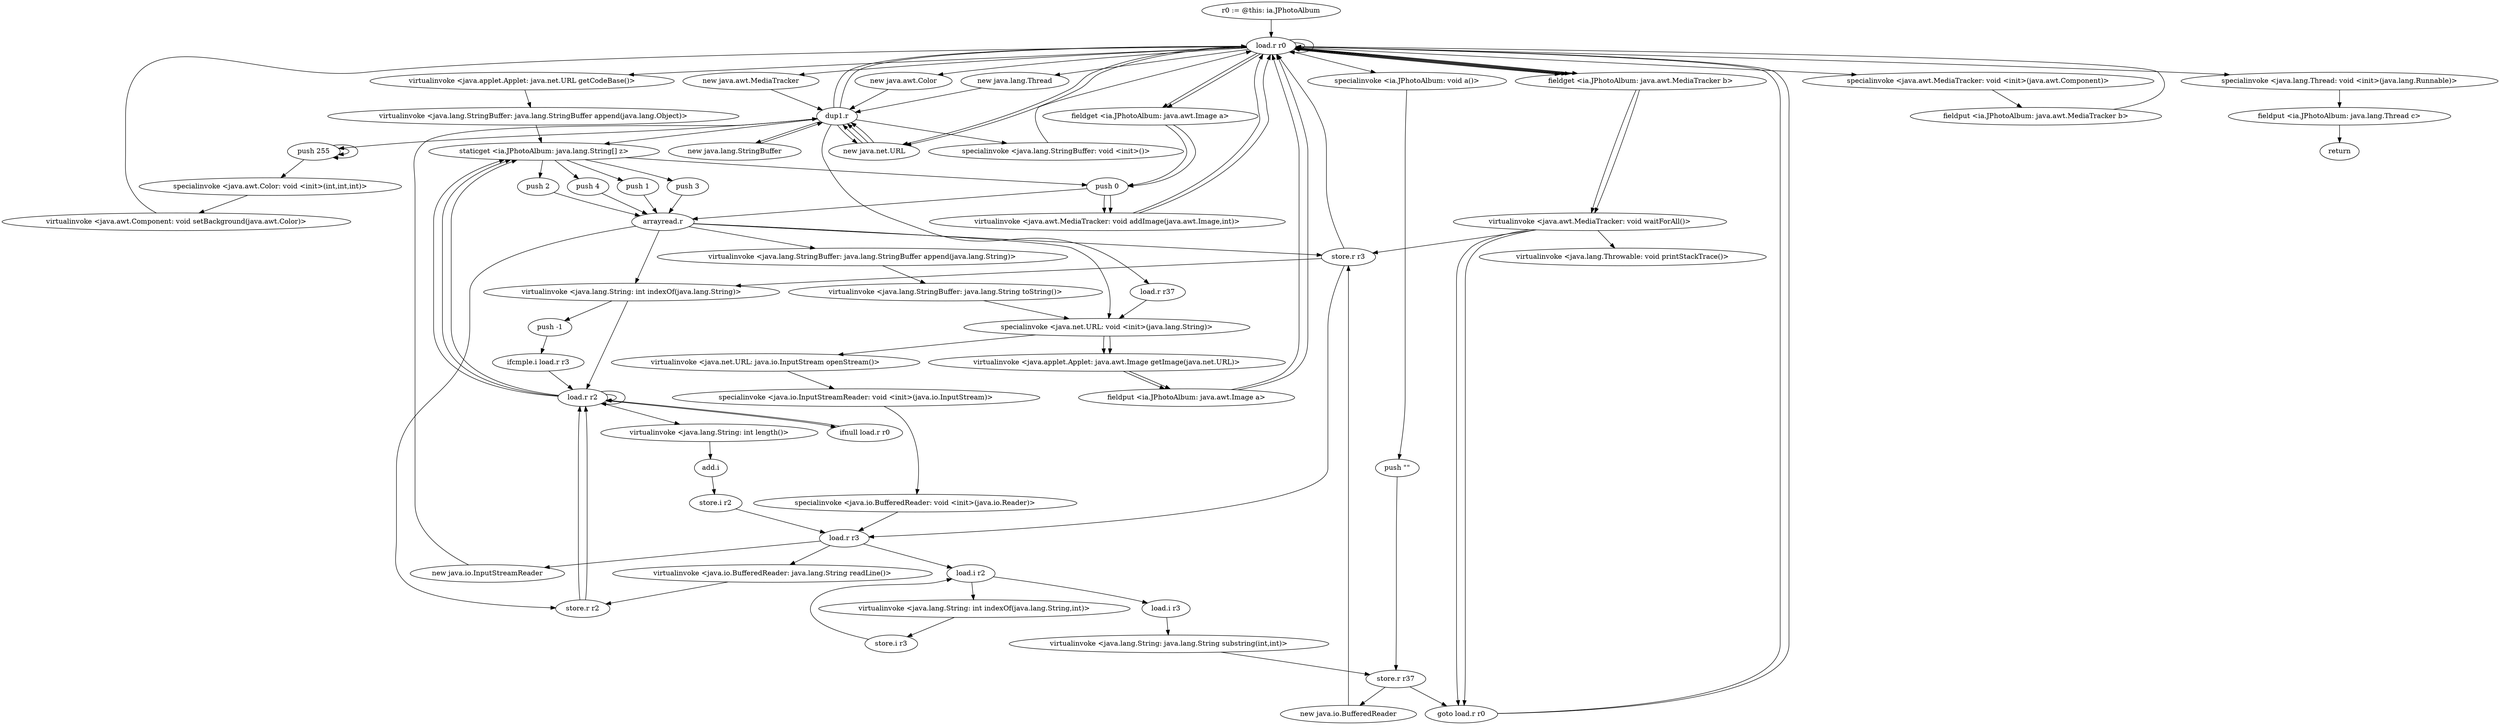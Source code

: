 digraph "" {
    "r0 := @this: ia.JPhotoAlbum"
    "load.r r0"
    "r0 := @this: ia.JPhotoAlbum"->"load.r r0";
    "new java.awt.MediaTracker"
    "load.r r0"->"new java.awt.MediaTracker";
    "dup1.r"
    "new java.awt.MediaTracker"->"dup1.r";
    "dup1.r"->"load.r r0";
    "specialinvoke <java.awt.MediaTracker: void <init>(java.awt.Component)>"
    "load.r r0"->"specialinvoke <java.awt.MediaTracker: void <init>(java.awt.Component)>";
    "fieldput <ia.JPhotoAlbum: java.awt.MediaTracker b>"
    "specialinvoke <java.awt.MediaTracker: void <init>(java.awt.Component)>"->"fieldput <ia.JPhotoAlbum: java.awt.MediaTracker b>";
    "fieldput <ia.JPhotoAlbum: java.awt.MediaTracker b>"->"load.r r0";
    "new java.awt.Color"
    "load.r r0"->"new java.awt.Color";
    "new java.awt.Color"->"dup1.r";
    "push 255"
    "dup1.r"->"push 255";
    "push 255"->"push 255";
    "push 255"->"push 255";
    "specialinvoke <java.awt.Color: void <init>(int,int,int)>"
    "push 255"->"specialinvoke <java.awt.Color: void <init>(int,int,int)>";
    "virtualinvoke <java.awt.Component: void setBackground(java.awt.Color)>"
    "specialinvoke <java.awt.Color: void <init>(int,int,int)>"->"virtualinvoke <java.awt.Component: void setBackground(java.awt.Color)>";
    "virtualinvoke <java.awt.Component: void setBackground(java.awt.Color)>"->"load.r r0";
    "specialinvoke <ia.JPhotoAlbum: void a()>"
    "load.r r0"->"specialinvoke <ia.JPhotoAlbum: void a()>";
    "push \"\""
    "specialinvoke <ia.JPhotoAlbum: void a()>"->"push \"\"";
    "store.r r37"
    "push \"\""->"store.r r37";
    "new java.io.BufferedReader"
    "store.r r37"->"new java.io.BufferedReader";
    "store.r r3"
    "new java.io.BufferedReader"->"store.r r3";
    "load.r r3"
    "store.r r3"->"load.r r3";
    "new java.io.InputStreamReader"
    "load.r r3"->"new java.io.InputStreamReader";
    "new java.io.InputStreamReader"->"dup1.r";
    "new java.net.URL"
    "dup1.r"->"new java.net.URL";
    "new java.net.URL"->"dup1.r";
    "staticget <ia.JPhotoAlbum: java.lang.String[] z>"
    "dup1.r"->"staticget <ia.JPhotoAlbum: java.lang.String[] z>";
    "push 1"
    "staticget <ia.JPhotoAlbum: java.lang.String[] z>"->"push 1";
    "arrayread.r"
    "push 1"->"arrayread.r";
    "specialinvoke <java.net.URL: void <init>(java.lang.String)>"
    "arrayread.r"->"specialinvoke <java.net.URL: void <init>(java.lang.String)>";
    "virtualinvoke <java.net.URL: java.io.InputStream openStream()>"
    "specialinvoke <java.net.URL: void <init>(java.lang.String)>"->"virtualinvoke <java.net.URL: java.io.InputStream openStream()>";
    "specialinvoke <java.io.InputStreamReader: void <init>(java.io.InputStream)>"
    "virtualinvoke <java.net.URL: java.io.InputStream openStream()>"->"specialinvoke <java.io.InputStreamReader: void <init>(java.io.InputStream)>";
    "specialinvoke <java.io.BufferedReader: void <init>(java.io.Reader)>"
    "specialinvoke <java.io.InputStreamReader: void <init>(java.io.InputStream)>"->"specialinvoke <java.io.BufferedReader: void <init>(java.io.Reader)>";
    "specialinvoke <java.io.BufferedReader: void <init>(java.io.Reader)>"->"load.r r3";
    "virtualinvoke <java.io.BufferedReader: java.lang.String readLine()>"
    "load.r r3"->"virtualinvoke <java.io.BufferedReader: java.lang.String readLine()>";
    "store.r r2"
    "virtualinvoke <java.io.BufferedReader: java.lang.String readLine()>"->"store.r r2";
    "load.r r2"
    "store.r r2"->"load.r r2";
    "ifnull load.r r0"
    "load.r r2"->"ifnull load.r r0";
    "ifnull load.r r0"->"load.r r2";
    "load.r r2"->"staticget <ia.JPhotoAlbum: java.lang.String[] z>";
    "push 3"
    "staticget <ia.JPhotoAlbum: java.lang.String[] z>"->"push 3";
    "push 3"->"arrayread.r";
    "virtualinvoke <java.lang.String: int indexOf(java.lang.String)>"
    "arrayread.r"->"virtualinvoke <java.lang.String: int indexOf(java.lang.String)>";
    "push -1"
    "virtualinvoke <java.lang.String: int indexOf(java.lang.String)>"->"push -1";
    "ifcmple.i load.r r3"
    "push -1"->"ifcmple.i load.r r3";
    "ifcmple.i load.r r3"->"load.r r2";
    "load.r r2"->"load.r r2";
    "load.r r2"->"load.r r2";
    "load.r r2"->"staticget <ia.JPhotoAlbum: java.lang.String[] z>";
    "push 2"
    "staticget <ia.JPhotoAlbum: java.lang.String[] z>"->"push 2";
    "push 2"->"arrayread.r";
    "arrayread.r"->"store.r r2";
    "store.r r2"->"load.r r2";
    "load.r r2"->"staticget <ia.JPhotoAlbum: java.lang.String[] z>";
    "push 0"
    "staticget <ia.JPhotoAlbum: java.lang.String[] z>"->"push 0";
    "push 0"->"arrayread.r";
    "arrayread.r"->"store.r r3";
    "store.r r3"->"virtualinvoke <java.lang.String: int indexOf(java.lang.String)>";
    "virtualinvoke <java.lang.String: int indexOf(java.lang.String)>"->"load.r r2";
    "virtualinvoke <java.lang.String: int length()>"
    "load.r r2"->"virtualinvoke <java.lang.String: int length()>";
    "add.i"
    "virtualinvoke <java.lang.String: int length()>"->"add.i";
    "store.i r2"
    "add.i"->"store.i r2";
    "store.i r2"->"load.r r3";
    "load.i r2"
    "load.r r3"->"load.i r2";
    "virtualinvoke <java.lang.String: int indexOf(java.lang.String,int)>"
    "load.i r2"->"virtualinvoke <java.lang.String: int indexOf(java.lang.String,int)>";
    "store.i r3"
    "virtualinvoke <java.lang.String: int indexOf(java.lang.String,int)>"->"store.i r3";
    "store.i r3"->"load.i r2";
    "load.i r3"
    "load.i r2"->"load.i r3";
    "virtualinvoke <java.lang.String: java.lang.String substring(int,int)>"
    "load.i r3"->"virtualinvoke <java.lang.String: java.lang.String substring(int,int)>";
    "virtualinvoke <java.lang.String: java.lang.String substring(int,int)>"->"store.r r37";
    "goto load.r r0"
    "store.r r37"->"goto load.r r0";
    "goto load.r r0"->"load.r r0";
    "load.r r0"->"load.r r0";
    "load.r r0"->"new java.net.URL";
    "new java.net.URL"->"dup1.r";
    "load.r r37"
    "dup1.r"->"load.r r37";
    "load.r r37"->"specialinvoke <java.net.URL: void <init>(java.lang.String)>";
    "virtualinvoke <java.applet.Applet: java.awt.Image getImage(java.net.URL)>"
    "specialinvoke <java.net.URL: void <init>(java.lang.String)>"->"virtualinvoke <java.applet.Applet: java.awt.Image getImage(java.net.URL)>";
    "fieldput <ia.JPhotoAlbum: java.awt.Image a>"
    "virtualinvoke <java.applet.Applet: java.awt.Image getImage(java.net.URL)>"->"fieldput <ia.JPhotoAlbum: java.awt.Image a>";
    "fieldput <ia.JPhotoAlbum: java.awt.Image a>"->"load.r r0";
    "fieldget <ia.JPhotoAlbum: java.awt.MediaTracker b>"
    "load.r r0"->"fieldget <ia.JPhotoAlbum: java.awt.MediaTracker b>";
    "fieldget <ia.JPhotoAlbum: java.awt.MediaTracker b>"->"load.r r0";
    "fieldget <ia.JPhotoAlbum: java.awt.Image a>"
    "load.r r0"->"fieldget <ia.JPhotoAlbum: java.awt.Image a>";
    "fieldget <ia.JPhotoAlbum: java.awt.Image a>"->"push 0";
    "virtualinvoke <java.awt.MediaTracker: void addImage(java.awt.Image,int)>"
    "push 0"->"virtualinvoke <java.awt.MediaTracker: void addImage(java.awt.Image,int)>";
    "virtualinvoke <java.awt.MediaTracker: void addImage(java.awt.Image,int)>"->"load.r r0";
    "load.r r0"->"fieldget <ia.JPhotoAlbum: java.awt.MediaTracker b>";
    "virtualinvoke <java.awt.MediaTracker: void waitForAll()>"
    "fieldget <ia.JPhotoAlbum: java.awt.MediaTracker b>"->"virtualinvoke <java.awt.MediaTracker: void waitForAll()>";
    "virtualinvoke <java.awt.MediaTracker: void waitForAll()>"->"goto load.r r0";
    "goto load.r r0"->"load.r r0";
    "new java.lang.Thread"
    "load.r r0"->"new java.lang.Thread";
    "new java.lang.Thread"->"dup1.r";
    "dup1.r"->"load.r r0";
    "specialinvoke <java.lang.Thread: void <init>(java.lang.Runnable)>"
    "load.r r0"->"specialinvoke <java.lang.Thread: void <init>(java.lang.Runnable)>";
    "fieldput <ia.JPhotoAlbum: java.lang.Thread c>"
    "specialinvoke <java.lang.Thread: void <init>(java.lang.Runnable)>"->"fieldput <ia.JPhotoAlbum: java.lang.Thread c>";
    "return"
    "fieldput <ia.JPhotoAlbum: java.lang.Thread c>"->"return";
    "virtualinvoke <java.awt.MediaTracker: void waitForAll()>"->"store.r r3";
    "store.r r3"->"load.r r0";
    "load.r r0"->"load.r r0";
    "load.r r0"->"new java.net.URL";
    "new java.net.URL"->"dup1.r";
    "new java.lang.StringBuffer"
    "dup1.r"->"new java.lang.StringBuffer";
    "new java.lang.StringBuffer"->"dup1.r";
    "specialinvoke <java.lang.StringBuffer: void <init>()>"
    "dup1.r"->"specialinvoke <java.lang.StringBuffer: void <init>()>";
    "specialinvoke <java.lang.StringBuffer: void <init>()>"->"load.r r0";
    "virtualinvoke <java.applet.Applet: java.net.URL getCodeBase()>"
    "load.r r0"->"virtualinvoke <java.applet.Applet: java.net.URL getCodeBase()>";
    "virtualinvoke <java.lang.StringBuffer: java.lang.StringBuffer append(java.lang.Object)>"
    "virtualinvoke <java.applet.Applet: java.net.URL getCodeBase()>"->"virtualinvoke <java.lang.StringBuffer: java.lang.StringBuffer append(java.lang.Object)>";
    "virtualinvoke <java.lang.StringBuffer: java.lang.StringBuffer append(java.lang.Object)>"->"staticget <ia.JPhotoAlbum: java.lang.String[] z>";
    "push 4"
    "staticget <ia.JPhotoAlbum: java.lang.String[] z>"->"push 4";
    "push 4"->"arrayread.r";
    "virtualinvoke <java.lang.StringBuffer: java.lang.StringBuffer append(java.lang.String)>"
    "arrayread.r"->"virtualinvoke <java.lang.StringBuffer: java.lang.StringBuffer append(java.lang.String)>";
    "virtualinvoke <java.lang.StringBuffer: java.lang.String toString()>"
    "virtualinvoke <java.lang.StringBuffer: java.lang.StringBuffer append(java.lang.String)>"->"virtualinvoke <java.lang.StringBuffer: java.lang.String toString()>";
    "virtualinvoke <java.lang.StringBuffer: java.lang.String toString()>"->"specialinvoke <java.net.URL: void <init>(java.lang.String)>";
    "specialinvoke <java.net.URL: void <init>(java.lang.String)>"->"virtualinvoke <java.applet.Applet: java.awt.Image getImage(java.net.URL)>";
    "virtualinvoke <java.applet.Applet: java.awt.Image getImage(java.net.URL)>"->"fieldput <ia.JPhotoAlbum: java.awt.Image a>";
    "fieldput <ia.JPhotoAlbum: java.awt.Image a>"->"load.r r0";
    "load.r r0"->"fieldget <ia.JPhotoAlbum: java.awt.MediaTracker b>";
    "fieldget <ia.JPhotoAlbum: java.awt.MediaTracker b>"->"load.r r0";
    "load.r r0"->"fieldget <ia.JPhotoAlbum: java.awt.Image a>";
    "fieldget <ia.JPhotoAlbum: java.awt.Image a>"->"push 0";
    "push 0"->"virtualinvoke <java.awt.MediaTracker: void addImage(java.awt.Image,int)>";
    "virtualinvoke <java.awt.MediaTracker: void addImage(java.awt.Image,int)>"->"load.r r0";
    "load.r r0"->"fieldget <ia.JPhotoAlbum: java.awt.MediaTracker b>";
    "fieldget <ia.JPhotoAlbum: java.awt.MediaTracker b>"->"virtualinvoke <java.awt.MediaTracker: void waitForAll()>";
    "virtualinvoke <java.awt.MediaTracker: void waitForAll()>"->"goto load.r r0";
    "virtualinvoke <java.lang.Throwable: void printStackTrace()>"
    "virtualinvoke <java.awt.MediaTracker: void waitForAll()>"->"virtualinvoke <java.lang.Throwable: void printStackTrace()>";
}
